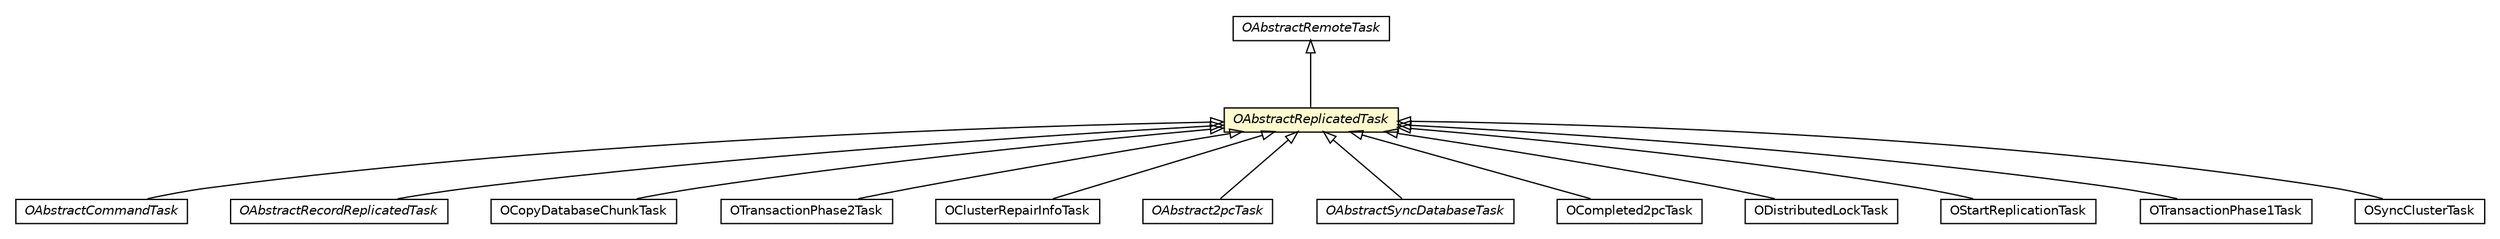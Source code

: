 #!/usr/local/bin/dot
#
# Class diagram 
# Generated by UMLGraph version R5_6-24-gf6e263 (http://www.umlgraph.org/)
#

digraph G {
	edge [fontname="Helvetica",fontsize=10,labelfontname="Helvetica",labelfontsize=10];
	node [fontname="Helvetica",fontsize=10,shape=plaintext];
	nodesep=0.25;
	ranksep=0.5;
	// com.orientechnologies.orient.server.distributed.task.OAbstractCommandTask
	c1233506 [label=<<table title="com.orientechnologies.orient.server.distributed.task.OAbstractCommandTask" border="0" cellborder="1" cellspacing="0" cellpadding="2" port="p" href="./OAbstractCommandTask.html">
		<tr><td><table border="0" cellspacing="0" cellpadding="1">
<tr><td align="center" balign="center"><font face="Helvetica-Oblique"> OAbstractCommandTask </font></td></tr>
		</table></td></tr>
		</table>>, URL="./OAbstractCommandTask.html", fontname="Helvetica", fontcolor="black", fontsize=10.0];
	// com.orientechnologies.orient.server.distributed.task.OAbstractRemoteTask
	c1233511 [label=<<table title="com.orientechnologies.orient.server.distributed.task.OAbstractRemoteTask" border="0" cellborder="1" cellspacing="0" cellpadding="2" port="p" href="./OAbstractRemoteTask.html">
		<tr><td><table border="0" cellspacing="0" cellpadding="1">
<tr><td align="center" balign="center"><font face="Helvetica-Oblique"> OAbstractRemoteTask </font></td></tr>
		</table></td></tr>
		</table>>, URL="./OAbstractRemoteTask.html", fontname="Helvetica", fontcolor="black", fontsize=10.0];
	// com.orientechnologies.orient.server.distributed.task.OAbstractReplicatedTask
	c1233515 [label=<<table title="com.orientechnologies.orient.server.distributed.task.OAbstractReplicatedTask" border="0" cellborder="1" cellspacing="0" cellpadding="2" port="p" bgcolor="lemonChiffon" href="./OAbstractReplicatedTask.html">
		<tr><td><table border="0" cellspacing="0" cellpadding="1">
<tr><td align="center" balign="center"><font face="Helvetica-Oblique"> OAbstractReplicatedTask </font></td></tr>
		</table></td></tr>
		</table>>, URL="./OAbstractReplicatedTask.html", fontname="Helvetica", fontcolor="black", fontsize=10.0];
	// com.orientechnologies.orient.server.distributed.task.OAbstractRecordReplicatedTask
	c1233516 [label=<<table title="com.orientechnologies.orient.server.distributed.task.OAbstractRecordReplicatedTask" border="0" cellborder="1" cellspacing="0" cellpadding="2" port="p" href="./OAbstractRecordReplicatedTask.html">
		<tr><td><table border="0" cellspacing="0" cellpadding="1">
<tr><td align="center" balign="center"><font face="Helvetica-Oblique"> OAbstractRecordReplicatedTask </font></td></tr>
		</table></td></tr>
		</table>>, URL="./OAbstractRecordReplicatedTask.html", fontname="Helvetica", fontcolor="black", fontsize=10.0];
	// com.orientechnologies.orient.server.distributed.impl.task.OCopyDatabaseChunkTask
	c1233804 [label=<<table title="com.orientechnologies.orient.server.distributed.impl.task.OCopyDatabaseChunkTask" border="0" cellborder="1" cellspacing="0" cellpadding="2" port="p" href="../impl/task/OCopyDatabaseChunkTask.html">
		<tr><td><table border="0" cellspacing="0" cellpadding="1">
<tr><td align="center" balign="center"> OCopyDatabaseChunkTask </td></tr>
		</table></td></tr>
		</table>>, URL="../impl/task/OCopyDatabaseChunkTask.html", fontname="Helvetica", fontcolor="black", fontsize=10.0];
	// com.orientechnologies.orient.server.distributed.impl.task.OTransactionPhase2Task
	c1233806 [label=<<table title="com.orientechnologies.orient.server.distributed.impl.task.OTransactionPhase2Task" border="0" cellborder="1" cellspacing="0" cellpadding="2" port="p" href="../impl/task/OTransactionPhase2Task.html">
		<tr><td><table border="0" cellspacing="0" cellpadding="1">
<tr><td align="center" balign="center"> OTransactionPhase2Task </td></tr>
		</table></td></tr>
		</table>>, URL="../impl/task/OTransactionPhase2Task.html", fontname="Helvetica", fontcolor="black", fontsize=10.0];
	// com.orientechnologies.orient.server.distributed.impl.task.OClusterRepairInfoTask
	c1233807 [label=<<table title="com.orientechnologies.orient.server.distributed.impl.task.OClusterRepairInfoTask" border="0" cellborder="1" cellspacing="0" cellpadding="2" port="p" href="../impl/task/OClusterRepairInfoTask.html">
		<tr><td><table border="0" cellspacing="0" cellpadding="1">
<tr><td align="center" balign="center"> OClusterRepairInfoTask </td></tr>
		</table></td></tr>
		</table>>, URL="../impl/task/OClusterRepairInfoTask.html", fontname="Helvetica", fontcolor="black", fontsize=10.0];
	// com.orientechnologies.orient.server.distributed.impl.task.OAbstract2pcTask
	c1233811 [label=<<table title="com.orientechnologies.orient.server.distributed.impl.task.OAbstract2pcTask" border="0" cellborder="1" cellspacing="0" cellpadding="2" port="p" href="../impl/task/OAbstract2pcTask.html">
		<tr><td><table border="0" cellspacing="0" cellpadding="1">
<tr><td align="center" balign="center"><font face="Helvetica-Oblique"> OAbstract2pcTask </font></td></tr>
		</table></td></tr>
		</table>>, URL="../impl/task/OAbstract2pcTask.html", fontname="Helvetica", fontcolor="black", fontsize=10.0];
	// com.orientechnologies.orient.server.distributed.impl.task.OAbstractSyncDatabaseTask
	c1233813 [label=<<table title="com.orientechnologies.orient.server.distributed.impl.task.OAbstractSyncDatabaseTask" border="0" cellborder="1" cellspacing="0" cellpadding="2" port="p" href="../impl/task/OAbstractSyncDatabaseTask.html">
		<tr><td><table border="0" cellspacing="0" cellpadding="1">
<tr><td align="center" balign="center"><font face="Helvetica-Oblique"> OAbstractSyncDatabaseTask </font></td></tr>
		</table></td></tr>
		</table>>, URL="../impl/task/OAbstractSyncDatabaseTask.html", fontname="Helvetica", fontcolor="black", fontsize=10.0];
	// com.orientechnologies.orient.server.distributed.impl.task.OCompleted2pcTask
	c1233819 [label=<<table title="com.orientechnologies.orient.server.distributed.impl.task.OCompleted2pcTask" border="0" cellborder="1" cellspacing="0" cellpadding="2" port="p" href="../impl/task/OCompleted2pcTask.html">
		<tr><td><table border="0" cellspacing="0" cellpadding="1">
<tr><td align="center" balign="center"> OCompleted2pcTask </td></tr>
		</table></td></tr>
		</table>>, URL="../impl/task/OCompleted2pcTask.html", fontname="Helvetica", fontcolor="black", fontsize=10.0];
	// com.orientechnologies.orient.server.distributed.impl.task.ODistributedLockTask
	c1233820 [label=<<table title="com.orientechnologies.orient.server.distributed.impl.task.ODistributedLockTask" border="0" cellborder="1" cellspacing="0" cellpadding="2" port="p" href="../impl/task/ODistributedLockTask.html">
		<tr><td><table border="0" cellspacing="0" cellpadding="1">
<tr><td align="center" balign="center"> ODistributedLockTask </td></tr>
		</table></td></tr>
		</table>>, URL="../impl/task/ODistributedLockTask.html", fontname="Helvetica", fontcolor="black", fontsize=10.0];
	// com.orientechnologies.orient.server.distributed.impl.task.OStartReplicationTask
	c1233821 [label=<<table title="com.orientechnologies.orient.server.distributed.impl.task.OStartReplicationTask" border="0" cellborder="1" cellspacing="0" cellpadding="2" port="p" href="../impl/task/OStartReplicationTask.html">
		<tr><td><table border="0" cellspacing="0" cellpadding="1">
<tr><td align="center" balign="center"> OStartReplicationTask </td></tr>
		</table></td></tr>
		</table>>, URL="../impl/task/OStartReplicationTask.html", fontname="Helvetica", fontcolor="black", fontsize=10.0];
	// com.orientechnologies.orient.server.distributed.impl.task.OTransactionPhase1Task
	c1233828 [label=<<table title="com.orientechnologies.orient.server.distributed.impl.task.OTransactionPhase1Task" border="0" cellborder="1" cellspacing="0" cellpadding="2" port="p" href="../impl/task/OTransactionPhase1Task.html">
		<tr><td><table border="0" cellspacing="0" cellpadding="1">
<tr><td align="center" balign="center"> OTransactionPhase1Task </td></tr>
		</table></td></tr>
		</table>>, URL="../impl/task/OTransactionPhase1Task.html", fontname="Helvetica", fontcolor="black", fontsize=10.0];
	// com.orientechnologies.orient.server.distributed.impl.task.OSyncClusterTask
	c1233845 [label=<<table title="com.orientechnologies.orient.server.distributed.impl.task.OSyncClusterTask" border="0" cellborder="1" cellspacing="0" cellpadding="2" port="p" href="../impl/task/OSyncClusterTask.html">
		<tr><td><table border="0" cellspacing="0" cellpadding="1">
<tr><td align="center" balign="center"> OSyncClusterTask </td></tr>
		</table></td></tr>
		</table>>, URL="../impl/task/OSyncClusterTask.html", fontname="Helvetica", fontcolor="black", fontsize=10.0];
	//com.orientechnologies.orient.server.distributed.task.OAbstractCommandTask extends com.orientechnologies.orient.server.distributed.task.OAbstractReplicatedTask
	c1233515:p -> c1233506:p [dir=back,arrowtail=empty];
	//com.orientechnologies.orient.server.distributed.task.OAbstractReplicatedTask extends com.orientechnologies.orient.server.distributed.task.OAbstractRemoteTask
	c1233511:p -> c1233515:p [dir=back,arrowtail=empty];
	//com.orientechnologies.orient.server.distributed.task.OAbstractRecordReplicatedTask extends com.orientechnologies.orient.server.distributed.task.OAbstractReplicatedTask
	c1233515:p -> c1233516:p [dir=back,arrowtail=empty];
	//com.orientechnologies.orient.server.distributed.impl.task.OCopyDatabaseChunkTask extends com.orientechnologies.orient.server.distributed.task.OAbstractReplicatedTask
	c1233515:p -> c1233804:p [dir=back,arrowtail=empty];
	//com.orientechnologies.orient.server.distributed.impl.task.OTransactionPhase2Task extends com.orientechnologies.orient.server.distributed.task.OAbstractReplicatedTask
	c1233515:p -> c1233806:p [dir=back,arrowtail=empty];
	//com.orientechnologies.orient.server.distributed.impl.task.OClusterRepairInfoTask extends com.orientechnologies.orient.server.distributed.task.OAbstractReplicatedTask
	c1233515:p -> c1233807:p [dir=back,arrowtail=empty];
	//com.orientechnologies.orient.server.distributed.impl.task.OAbstract2pcTask extends com.orientechnologies.orient.server.distributed.task.OAbstractReplicatedTask
	c1233515:p -> c1233811:p [dir=back,arrowtail=empty];
	//com.orientechnologies.orient.server.distributed.impl.task.OAbstractSyncDatabaseTask extends com.orientechnologies.orient.server.distributed.task.OAbstractReplicatedTask
	c1233515:p -> c1233813:p [dir=back,arrowtail=empty];
	//com.orientechnologies.orient.server.distributed.impl.task.OCompleted2pcTask extends com.orientechnologies.orient.server.distributed.task.OAbstractReplicatedTask
	c1233515:p -> c1233819:p [dir=back,arrowtail=empty];
	//com.orientechnologies.orient.server.distributed.impl.task.ODistributedLockTask extends com.orientechnologies.orient.server.distributed.task.OAbstractReplicatedTask
	c1233515:p -> c1233820:p [dir=back,arrowtail=empty];
	//com.orientechnologies.orient.server.distributed.impl.task.OStartReplicationTask extends com.orientechnologies.orient.server.distributed.task.OAbstractReplicatedTask
	c1233515:p -> c1233821:p [dir=back,arrowtail=empty];
	//com.orientechnologies.orient.server.distributed.impl.task.OTransactionPhase1Task extends com.orientechnologies.orient.server.distributed.task.OAbstractReplicatedTask
	c1233515:p -> c1233828:p [dir=back,arrowtail=empty];
	//com.orientechnologies.orient.server.distributed.impl.task.OSyncClusterTask extends com.orientechnologies.orient.server.distributed.task.OAbstractReplicatedTask
	c1233515:p -> c1233845:p [dir=back,arrowtail=empty];
}

